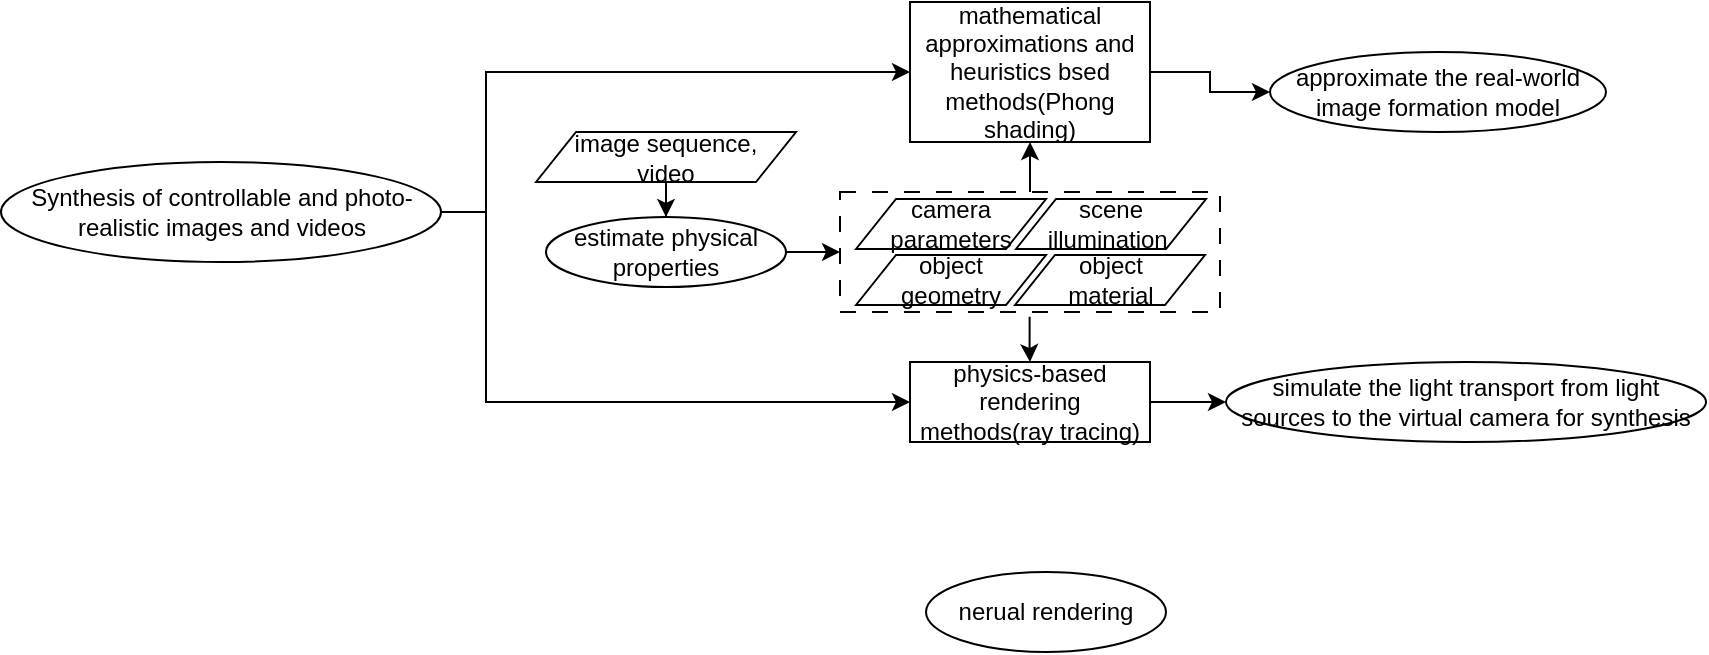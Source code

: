 <mxfile version="20.8.3" type="github">
  <diagram id="j2C-HfyACLekuq8zqn1M" name="第 1 页">
    <mxGraphModel dx="1438" dy="334" grid="1" gridSize="10" guides="1" tooltips="1" connect="1" arrows="1" fold="1" page="1" pageScale="1" pageWidth="827" pageHeight="1169" math="0" shadow="0">
      <root>
        <mxCell id="0" />
        <mxCell id="1" parent="0" />
        <mxCell id="0VG0Au5USN9--fyUCD1p-1" value="nerual rendering" style="ellipse;whiteSpace=wrap;html=1;" vertex="1" parent="1">
          <mxGeometry x="280" y="390" width="120" height="40" as="geometry" />
        </mxCell>
        <mxCell id="0VG0Au5USN9--fyUCD1p-4" value="" style="edgeStyle=orthogonalEdgeStyle;rounded=0;orthogonalLoop=1;jettySize=auto;html=1;entryX=0;entryY=0.5;entryDx=0;entryDy=0;" edge="1" parent="1" source="0VG0Au5USN9--fyUCD1p-2" target="0VG0Au5USN9--fyUCD1p-5">
          <mxGeometry relative="1" as="geometry">
            <Array as="points">
              <mxPoint x="60" y="210" />
              <mxPoint x="60" y="305" />
            </Array>
          </mxGeometry>
        </mxCell>
        <mxCell id="0VG0Au5USN9--fyUCD1p-12" value="" style="edgeStyle=orthogonalEdgeStyle;rounded=0;orthogonalLoop=1;jettySize=auto;html=1;entryX=0;entryY=0.5;entryDx=0;entryDy=0;" edge="1" parent="1" source="0VG0Au5USN9--fyUCD1p-2" target="0VG0Au5USN9--fyUCD1p-11">
          <mxGeometry relative="1" as="geometry">
            <Array as="points">
              <mxPoint x="60" y="210" />
              <mxPoint x="60" y="140" />
            </Array>
          </mxGeometry>
        </mxCell>
        <mxCell id="0VG0Au5USN9--fyUCD1p-2" value="Synthesis of controllable and photo-realistic images and videos" style="ellipse;whiteSpace=wrap;html=1;" vertex="1" parent="1">
          <mxGeometry x="-182.5" y="185" width="220" height="50" as="geometry" />
        </mxCell>
        <mxCell id="0VG0Au5USN9--fyUCD1p-3" value="simulate the light transport from light sources to the virtual camera for synthesis" style="ellipse;whiteSpace=wrap;html=1;" vertex="1" parent="1">
          <mxGeometry x="430" y="285" width="240" height="40" as="geometry" />
        </mxCell>
        <mxCell id="0VG0Au5USN9--fyUCD1p-8" value="" style="edgeStyle=orthogonalEdgeStyle;rounded=0;orthogonalLoop=1;jettySize=auto;html=1;exitX=1;exitY=0.5;exitDx=0;exitDy=0;" edge="1" parent="1" source="0VG0Au5USN9--fyUCD1p-5" target="0VG0Au5USN9--fyUCD1p-3">
          <mxGeometry relative="1" as="geometry" />
        </mxCell>
        <mxCell id="0VG0Au5USN9--fyUCD1p-5" value="physics-based rendering methods(ray tracing)" style="rounded=0;whiteSpace=wrap;html=1;" vertex="1" parent="1">
          <mxGeometry x="272" y="285" width="120" height="40" as="geometry" />
        </mxCell>
        <mxCell id="0VG0Au5USN9--fyUCD1p-7" value="" style="edgeStyle=orthogonalEdgeStyle;rounded=0;orthogonalLoop=1;jettySize=auto;html=1;exitX=0.499;exitY=1.039;exitDx=0;exitDy=0;exitPerimeter=0;" edge="1" parent="1" source="0VG0Au5USN9--fyUCD1p-32" target="0VG0Au5USN9--fyUCD1p-5">
          <mxGeometry relative="1" as="geometry">
            <mxPoint x="332.034" y="265.0" as="sourcePoint" />
          </mxGeometry>
        </mxCell>
        <mxCell id="0VG0Au5USN9--fyUCD1p-19" value="" style="edgeStyle=orthogonalEdgeStyle;rounded=0;orthogonalLoop=1;jettySize=auto;html=1;" edge="1" parent="1" source="0VG0Au5USN9--fyUCD1p-11" target="0VG0Au5USN9--fyUCD1p-18">
          <mxGeometry relative="1" as="geometry" />
        </mxCell>
        <mxCell id="0VG0Au5USN9--fyUCD1p-11" value="mathematical approximations and heuristics bsed methods(Phong shading)" style="whiteSpace=wrap;html=1;" vertex="1" parent="1">
          <mxGeometry x="272" y="105" width="120" height="70" as="geometry" />
        </mxCell>
        <mxCell id="0VG0Au5USN9--fyUCD1p-18" value="approximate the real-world image formation model" style="ellipse;whiteSpace=wrap;html=1;" vertex="1" parent="1">
          <mxGeometry x="452" y="130" width="168" height="40" as="geometry" />
        </mxCell>
        <mxCell id="0VG0Au5USN9--fyUCD1p-42" value="" style="edgeStyle=orthogonalEdgeStyle;rounded=0;orthogonalLoop=1;jettySize=auto;html=1;" edge="1" parent="1" source="0VG0Au5USN9--fyUCD1p-20" target="0VG0Au5USN9--fyUCD1p-22">
          <mxGeometry relative="1" as="geometry" />
        </mxCell>
        <mxCell id="0VG0Au5USN9--fyUCD1p-20" value="image sequence,&lt;br&gt;video" style="shape=parallelogram;perimeter=parallelogramPerimeter;whiteSpace=wrap;html=1;fixedSize=1;" vertex="1" parent="1">
          <mxGeometry x="85" y="170" width="130" height="25" as="geometry" />
        </mxCell>
        <mxCell id="0VG0Au5USN9--fyUCD1p-36" value="" style="edgeStyle=orthogonalEdgeStyle;rounded=0;orthogonalLoop=1;jettySize=auto;html=1;" edge="1" parent="1" source="0VG0Au5USN9--fyUCD1p-22" target="0VG0Au5USN9--fyUCD1p-32">
          <mxGeometry relative="1" as="geometry" />
        </mxCell>
        <mxCell id="0VG0Au5USN9--fyUCD1p-22" value="estimate physical properties" style="ellipse;whiteSpace=wrap;html=1;" vertex="1" parent="1">
          <mxGeometry x="90" y="212.5" width="120" height="35" as="geometry" />
        </mxCell>
        <mxCell id="0VG0Au5USN9--fyUCD1p-33" value="" style="group;dashed=1;dashPattern=1 1;" vertex="1" connectable="0" parent="1">
          <mxGeometry x="237" y="200" width="190" height="60" as="geometry" />
        </mxCell>
        <mxCell id="0VG0Au5USN9--fyUCD1p-32" value="" style="rounded=0;whiteSpace=wrap;html=1;dashed=1;dashPattern=8 8;" vertex="1" parent="0VG0Au5USN9--fyUCD1p-33">
          <mxGeometry width="190" height="60" as="geometry" />
        </mxCell>
        <mxCell id="0VG0Au5USN9--fyUCD1p-27" value="&lt;span style=&quot;text-align: left;&quot;&gt;camera parameters&lt;/span&gt;" style="shape=parallelogram;perimeter=parallelogramPerimeter;whiteSpace=wrap;html=1;fixedSize=1;" vertex="1" parent="0VG0Au5USN9--fyUCD1p-33">
          <mxGeometry x="8" y="3.5" width="95" height="25" as="geometry" />
        </mxCell>
        <mxCell id="0VG0Au5USN9--fyUCD1p-28" value="&lt;span style=&quot;text-align: left;&quot;&gt;scene&lt;br&gt;illumination&amp;nbsp;&lt;/span&gt;" style="shape=parallelogram;perimeter=parallelogramPerimeter;whiteSpace=wrap;html=1;fixedSize=1;" vertex="1" parent="0VG0Au5USN9--fyUCD1p-33">
          <mxGeometry x="88" y="3.5" width="95" height="25" as="geometry" />
        </mxCell>
        <mxCell id="0VG0Au5USN9--fyUCD1p-30" value="&lt;span style=&quot;text-align: left;&quot;&gt;object&lt;/span&gt;&lt;div style=&quot;text-align: left;&quot;&gt;&lt;span style=&quot;background-color: initial;&quot;&gt;material&lt;/span&gt;&lt;/div&gt;" style="shape=parallelogram;perimeter=parallelogramPerimeter;whiteSpace=wrap;html=1;fixedSize=1;" vertex="1" parent="0VG0Au5USN9--fyUCD1p-33">
          <mxGeometry x="87.5" y="31.5" width="95" height="25" as="geometry" />
        </mxCell>
        <mxCell id="0VG0Au5USN9--fyUCD1p-31" value="&lt;div style=&quot;&quot;&gt;&lt;span style=&quot;background-color: initial;&quot;&gt;object&lt;/span&gt;&lt;/div&gt;&lt;div style=&quot;&quot;&gt;&lt;span style=&quot;background-color: initial;&quot;&gt;geometry&lt;/span&gt;&lt;/div&gt;" style="shape=parallelogram;perimeter=parallelogramPerimeter;whiteSpace=wrap;html=1;fixedSize=1;align=center;" vertex="1" parent="0VG0Au5USN9--fyUCD1p-33">
          <mxGeometry x="8" y="31.5" width="95" height="25" as="geometry" />
        </mxCell>
        <mxCell id="0VG0Au5USN9--fyUCD1p-34" value="" style="edgeStyle=orthogonalEdgeStyle;rounded=0;orthogonalLoop=1;jettySize=auto;html=1;" edge="1" parent="1" source="0VG0Au5USN9--fyUCD1p-32" target="0VG0Au5USN9--fyUCD1p-11">
          <mxGeometry relative="1" as="geometry" />
        </mxCell>
      </root>
    </mxGraphModel>
  </diagram>
</mxfile>
